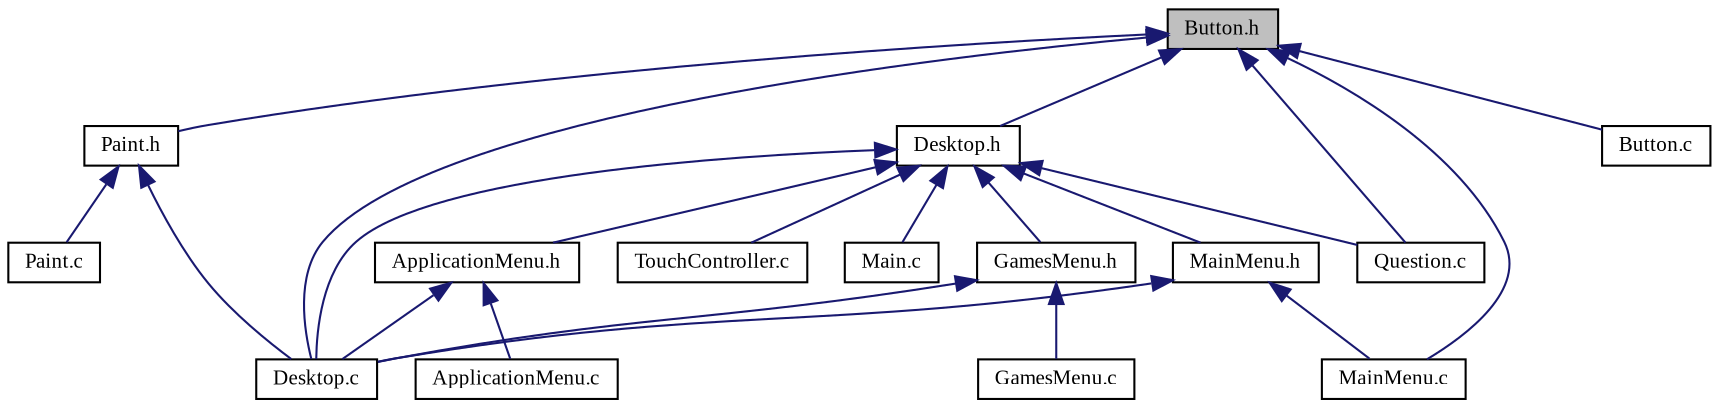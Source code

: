 digraph "Button.h"
{
  edge [fontname="TimesNewRoman",fontsize="10",labelfontname="TimesNewRoman",labelfontsize="10"];
  node [fontname="TimesNewRoman",fontsize="10",shape=record];
  Node4 [label="Button.h",height=0.2,width=0.4,color="black", fillcolor="grey75", style="filled", fontcolor="black"];
  Node4 -> Node5 [dir="back",color="midnightblue",fontsize="10",style="solid",fontname="TimesNewRoman"];
  Node5 [label="Paint.h",height=0.2,width=0.4,color="black", fillcolor="white", style="filled",URL="$_paint_8h.html",tooltip="Aplikacja do rysowania - header file. "];
  Node5 -> Node6 [dir="back",color="midnightblue",fontsize="10",style="solid",fontname="TimesNewRoman"];
  Node6 [label="Paint.c",height=0.2,width=0.4,color="black", fillcolor="white", style="filled",URL="$_paint_8c.html",tooltip="Aplikacja do rysowania - source file. "];
  Node5 -> Node7 [dir="back",color="midnightblue",fontsize="10",style="solid",fontname="TimesNewRoman"];
  Node7 [label="Desktop.c",height=0.2,width=0.4,color="black", fillcolor="white", style="filled",URL="$_desktop_8c.html",tooltip="Pulpit z wejsciem menu - source file. "];
  Node4 -> Node8 [dir="back",color="midnightblue",fontsize="10",style="solid",fontname="TimesNewRoman"];
  Node8 [label="Button.c",height=0.2,width=0.4,color="black", fillcolor="white", style="filled",URL="$_button_8c.html",tooltip="Przycisk na ekranie - source file. "];
  Node4 -> Node9 [dir="back",color="midnightblue",fontsize="10",style="solid",fontname="TimesNewRoman"];
  Node9 [label="Question.c",height=0.2,width=0.4,color="black", fillcolor="white", style="filled",URL="$_question_8c.html",tooltip="Pytanie z funkcjami wyboru - source file. "];
  Node4 -> Node10 [dir="back",color="midnightblue",fontsize="10",style="solid",fontname="TimesNewRoman"];
  Node10 [label="Desktop.h",height=0.2,width=0.4,color="black", fillcolor="white", style="filled",URL="$_desktop_8h.html",tooltip="Pulpit z wejsciem menu - header file. "];
  Node10 -> Node11 [dir="back",color="midnightblue",fontsize="10",style="solid",fontname="TimesNewRoman"];
  Node11 [label="TouchController.c",height=0.2,width=0.4,color="black", fillcolor="white", style="filled",URL="$_touch_controller_8c.html",tooltip="Kontroler sterownika dotyku XPT2046 - source file. "];
  Node10 -> Node9 [dir="back",color="midnightblue",fontsize="10",style="solid",fontname="TimesNewRoman"];
  Node10 -> Node12 [dir="back",color="midnightblue",fontsize="10",style="solid",fontname="TimesNewRoman"];
  Node12 [label="Main.c",height=0.2,width=0.4,color="black", fillcolor="white", style="filled",URL="$_main_8c.html",tooltip="Zrodlo z glowna funkcja programu - source file. "];
  Node10 -> Node13 [dir="back",color="midnightblue",fontsize="10",style="solid",fontname="TimesNewRoman"];
  Node13 [label="ApplicationMenu.h",height=0.2,width=0.4,color="black", fillcolor="white", style="filled",URL="$_application_menu_8h.html",tooltip="Menu z aplikacjami - header file. "];
  Node13 -> Node14 [dir="back",color="midnightblue",fontsize="10",style="solid",fontname="TimesNewRoman"];
  Node14 [label="ApplicationMenu.c",height=0.2,width=0.4,color="black", fillcolor="white", style="filled",URL="$_application_menu_8c.html",tooltip="Menu z aplikacjami - source file. "];
  Node13 -> Node7 [dir="back",color="midnightblue",fontsize="10",style="solid",fontname="TimesNewRoman"];
  Node10 -> Node7 [dir="back",color="midnightblue",fontsize="10",style="solid",fontname="TimesNewRoman"];
  Node10 -> Node15 [dir="back",color="midnightblue",fontsize="10",style="solid",fontname="TimesNewRoman"];
  Node15 [label="MainMenu.h",height=0.2,width=0.4,color="black", fillcolor="white", style="filled",URL="$_main_menu_8h.html",tooltip="Menu glowne - header file. "];
  Node15 -> Node7 [dir="back",color="midnightblue",fontsize="10",style="solid",fontname="TimesNewRoman"];
  Node15 -> Node16 [dir="back",color="midnightblue",fontsize="10",style="solid",fontname="TimesNewRoman"];
  Node16 [label="MainMenu.c",height=0.2,width=0.4,color="black", fillcolor="white", style="filled",URL="$_main_menu_8c.html",tooltip="Menu glowne - source file. "];
  Node10 -> Node17 [dir="back",color="midnightblue",fontsize="10",style="solid",fontname="TimesNewRoman"];
  Node17 [label="GamesMenu.h",height=0.2,width=0.4,color="black", fillcolor="white", style="filled",URL="$_games_menu_8h.html",tooltip="Menu z grami - header file. "];
  Node17 -> Node7 [dir="back",color="midnightblue",fontsize="10",style="solid",fontname="TimesNewRoman"];
  Node17 -> Node18 [dir="back",color="midnightblue",fontsize="10",style="solid",fontname="TimesNewRoman"];
  Node18 [label="GamesMenu.c",height=0.2,width=0.4,color="black", fillcolor="white", style="filled",URL="$_games_menu_8c.html",tooltip="Menu z grami - source file. "];
  Node4 -> Node7 [dir="back",color="midnightblue",fontsize="10",style="solid",fontname="TimesNewRoman"];
  Node4 -> Node16 [dir="back",color="midnightblue",fontsize="10",style="solid",fontname="TimesNewRoman"];
}
